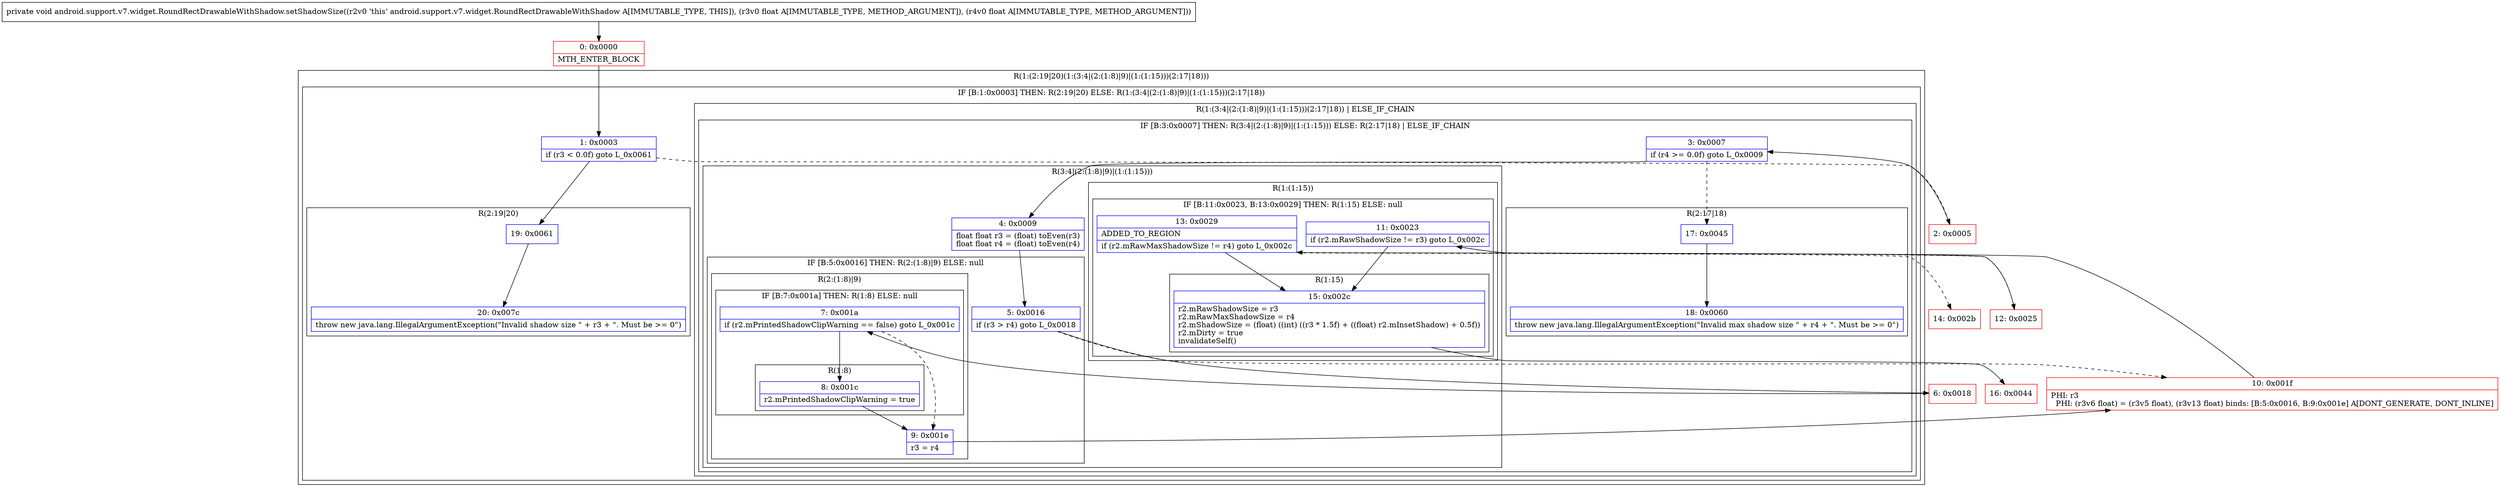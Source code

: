 digraph "CFG forandroid.support.v7.widget.RoundRectDrawableWithShadow.setShadowSize(FF)V" {
subgraph cluster_Region_1474804519 {
label = "R(1:(2:19|20)(1:(3:4|(2:(1:8)|9)|(1:(1:15)))(2:17|18)))";
node [shape=record,color=blue];
subgraph cluster_IfRegion_1270174729 {
label = "IF [B:1:0x0003] THEN: R(2:19|20) ELSE: R(1:(3:4|(2:(1:8)|9)|(1:(1:15)))(2:17|18))";
node [shape=record,color=blue];
Node_1 [shape=record,label="{1\:\ 0x0003|if (r3 \< 0.0f) goto L_0x0061\l}"];
subgraph cluster_Region_1106986675 {
label = "R(2:19|20)";
node [shape=record,color=blue];
Node_19 [shape=record,label="{19\:\ 0x0061}"];
Node_20 [shape=record,label="{20\:\ 0x007c|throw new java.lang.IllegalArgumentException(\"Invalid shadow size \" + r3 + \". Must be \>= 0\")\l}"];
}
subgraph cluster_Region_1921551026 {
label = "R(1:(3:4|(2:(1:8)|9)|(1:(1:15)))(2:17|18)) | ELSE_IF_CHAIN\l";
node [shape=record,color=blue];
subgraph cluster_IfRegion_417085767 {
label = "IF [B:3:0x0007] THEN: R(3:4|(2:(1:8)|9)|(1:(1:15))) ELSE: R(2:17|18) | ELSE_IF_CHAIN\l";
node [shape=record,color=blue];
Node_3 [shape=record,label="{3\:\ 0x0007|if (r4 \>= 0.0f) goto L_0x0009\l}"];
subgraph cluster_Region_1568255829 {
label = "R(3:4|(2:(1:8)|9)|(1:(1:15)))";
node [shape=record,color=blue];
Node_4 [shape=record,label="{4\:\ 0x0009|float float r3 = (float) toEven(r3)\lfloat float r4 = (float) toEven(r4)\l}"];
subgraph cluster_IfRegion_1976163291 {
label = "IF [B:5:0x0016] THEN: R(2:(1:8)|9) ELSE: null";
node [shape=record,color=blue];
Node_5 [shape=record,label="{5\:\ 0x0016|if (r3 \> r4) goto L_0x0018\l}"];
subgraph cluster_Region_235717393 {
label = "R(2:(1:8)|9)";
node [shape=record,color=blue];
subgraph cluster_IfRegion_2032677705 {
label = "IF [B:7:0x001a] THEN: R(1:8) ELSE: null";
node [shape=record,color=blue];
Node_7 [shape=record,label="{7\:\ 0x001a|if (r2.mPrintedShadowClipWarning == false) goto L_0x001c\l}"];
subgraph cluster_Region_1660763137 {
label = "R(1:8)";
node [shape=record,color=blue];
Node_8 [shape=record,label="{8\:\ 0x001c|r2.mPrintedShadowClipWarning = true\l}"];
}
}
Node_9 [shape=record,label="{9\:\ 0x001e|r3 = r4\l}"];
}
}
subgraph cluster_Region_1410787318 {
label = "R(1:(1:15))";
node [shape=record,color=blue];
subgraph cluster_IfRegion_192798529 {
label = "IF [B:11:0x0023, B:13:0x0029] THEN: R(1:15) ELSE: null";
node [shape=record,color=blue];
Node_11 [shape=record,label="{11\:\ 0x0023|if (r2.mRawShadowSize != r3) goto L_0x002c\l}"];
Node_13 [shape=record,label="{13\:\ 0x0029|ADDED_TO_REGION\l|if (r2.mRawMaxShadowSize != r4) goto L_0x002c\l}"];
subgraph cluster_Region_460249724 {
label = "R(1:15)";
node [shape=record,color=blue];
Node_15 [shape=record,label="{15\:\ 0x002c|r2.mRawShadowSize = r3\lr2.mRawMaxShadowSize = r4\lr2.mShadowSize = (float) ((int) ((r3 * 1.5f) + ((float) r2.mInsetShadow) + 0.5f))\lr2.mDirty = true\linvalidateSelf()\l}"];
}
}
}
}
subgraph cluster_Region_771353138 {
label = "R(2:17|18)";
node [shape=record,color=blue];
Node_17 [shape=record,label="{17\:\ 0x0045}"];
Node_18 [shape=record,label="{18\:\ 0x0060|throw new java.lang.IllegalArgumentException(\"Invalid max shadow size \" + r4 + \". Must be \>= 0\")\l}"];
}
}
}
}
}
Node_0 [shape=record,color=red,label="{0\:\ 0x0000|MTH_ENTER_BLOCK\l}"];
Node_2 [shape=record,color=red,label="{2\:\ 0x0005}"];
Node_6 [shape=record,color=red,label="{6\:\ 0x0018}"];
Node_10 [shape=record,color=red,label="{10\:\ 0x001f|PHI: r3 \l  PHI: (r3v6 float) = (r3v5 float), (r3v13 float) binds: [B:5:0x0016, B:9:0x001e] A[DONT_GENERATE, DONT_INLINE]\l}"];
Node_12 [shape=record,color=red,label="{12\:\ 0x0025}"];
Node_14 [shape=record,color=red,label="{14\:\ 0x002b}"];
Node_16 [shape=record,color=red,label="{16\:\ 0x0044}"];
MethodNode[shape=record,label="{private void android.support.v7.widget.RoundRectDrawableWithShadow.setShadowSize((r2v0 'this' android.support.v7.widget.RoundRectDrawableWithShadow A[IMMUTABLE_TYPE, THIS]), (r3v0 float A[IMMUTABLE_TYPE, METHOD_ARGUMENT]), (r4v0 float A[IMMUTABLE_TYPE, METHOD_ARGUMENT])) }"];
MethodNode -> Node_0;
Node_1 -> Node_2[style=dashed];
Node_1 -> Node_19;
Node_19 -> Node_20;
Node_3 -> Node_4;
Node_3 -> Node_17[style=dashed];
Node_4 -> Node_5;
Node_5 -> Node_6;
Node_5 -> Node_10[style=dashed];
Node_7 -> Node_8;
Node_7 -> Node_9[style=dashed];
Node_8 -> Node_9;
Node_9 -> Node_10;
Node_11 -> Node_12[style=dashed];
Node_11 -> Node_15;
Node_13 -> Node_14[style=dashed];
Node_13 -> Node_15;
Node_15 -> Node_16;
Node_17 -> Node_18;
Node_0 -> Node_1;
Node_2 -> Node_3;
Node_6 -> Node_7;
Node_10 -> Node_11;
Node_12 -> Node_13;
}

